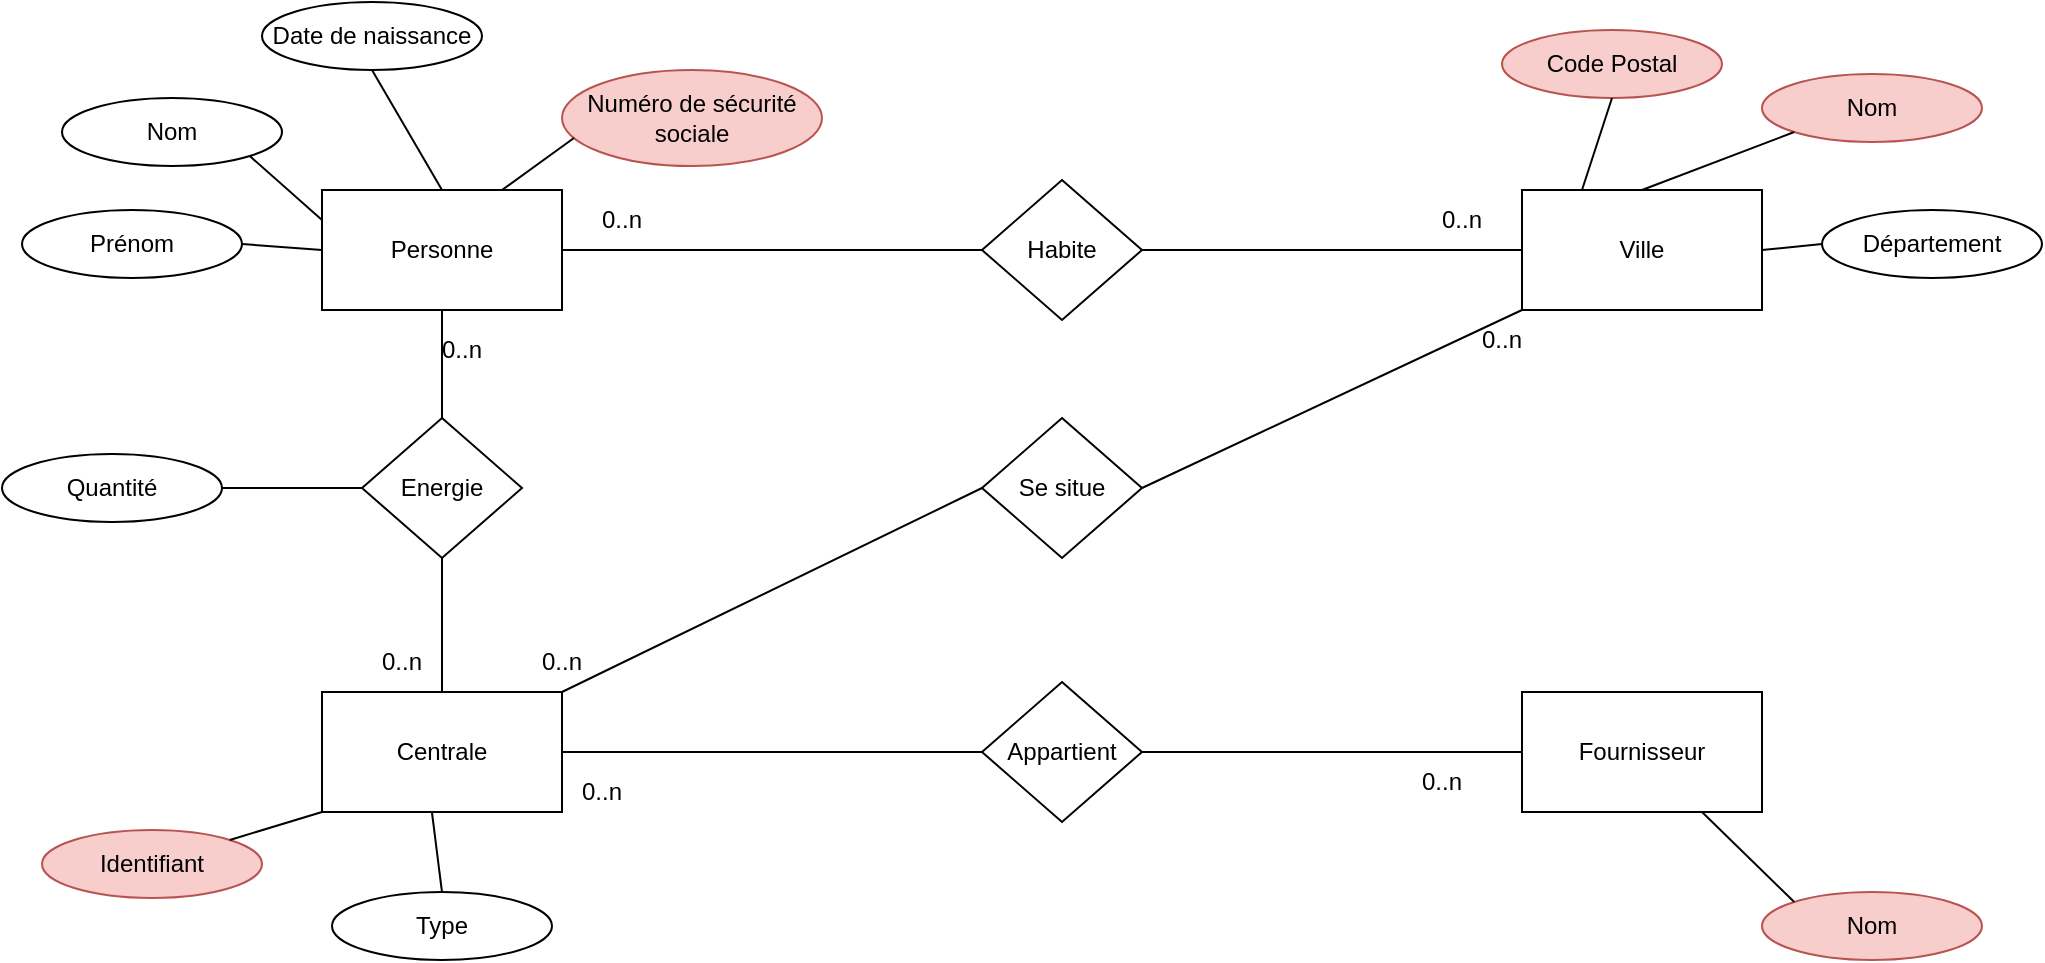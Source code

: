 <mxfile version="20.6.0" type="github"><diagram id="g1NXU3MTy8dy1A9f-joe" name="Page-1"><mxGraphModel dx="2249" dy="1898" grid="1" gridSize="10" guides="1" tooltips="1" connect="1" arrows="1" fold="1" page="1" pageScale="1" pageWidth="827" pageHeight="1169" math="0" shadow="0"><root><mxCell id="0"/><mxCell id="1" parent="0"/><mxCell id="ghmDYSxznhKrqxNc-S6R-1" value="Personne" style="rounded=0;whiteSpace=wrap;html=1;" vertex="1" parent="1"><mxGeometry x="-100" y="-560" width="120" height="60" as="geometry"/></mxCell><mxCell id="ghmDYSxznhKrqxNc-S6R-2" value="Ville" style="rounded=0;whiteSpace=wrap;html=1;" vertex="1" parent="1"><mxGeometry x="500" y="-560" width="120" height="60" as="geometry"/></mxCell><mxCell id="ghmDYSxznhKrqxNc-S6R-3" value="Fournisseur" style="rounded=0;whiteSpace=wrap;html=1;" vertex="1" parent="1"><mxGeometry x="500" y="-309" width="120" height="60" as="geometry"/></mxCell><mxCell id="ghmDYSxznhKrqxNc-S6R-4" value="Centrale" style="rounded=0;whiteSpace=wrap;html=1;" vertex="1" parent="1"><mxGeometry x="-100" y="-309" width="120" height="60" as="geometry"/></mxCell><mxCell id="ghmDYSxznhKrqxNc-S6R-5" value="Nom" style="ellipse;whiteSpace=wrap;html=1;" vertex="1" parent="1"><mxGeometry x="-230" y="-606" width="110" height="34" as="geometry"/></mxCell><mxCell id="ghmDYSxznhKrqxNc-S6R-6" value="Nom" style="ellipse;whiteSpace=wrap;html=1;fillColor=#f8cecc;strokeColor=#b85450;" vertex="1" parent="1"><mxGeometry x="620" y="-209" width="110" height="34" as="geometry"/></mxCell><mxCell id="ghmDYSxznhKrqxNc-S6R-7" value="Nom" style="ellipse;whiteSpace=wrap;html=1;fillColor=#f8cecc;strokeColor=#b85450;" vertex="1" parent="1"><mxGeometry x="620" y="-618" width="110" height="34" as="geometry"/></mxCell><mxCell id="ghmDYSxznhKrqxNc-S6R-8" value="Prénom" style="ellipse;whiteSpace=wrap;html=1;" vertex="1" parent="1"><mxGeometry x="-250" y="-550" width="110" height="34" as="geometry"/></mxCell><mxCell id="ghmDYSxznhKrqxNc-S6R-9" value="Date de naissance" style="ellipse;whiteSpace=wrap;html=1;" vertex="1" parent="1"><mxGeometry x="-130" y="-654" width="110" height="34" as="geometry"/></mxCell><mxCell id="ghmDYSxznhKrqxNc-S6R-10" value="Département" style="ellipse;whiteSpace=wrap;html=1;" vertex="1" parent="1"><mxGeometry x="650" y="-550" width="110" height="34" as="geometry"/></mxCell><mxCell id="ghmDYSxznhKrqxNc-S6R-11" value="Code Postal" style="ellipse;whiteSpace=wrap;html=1;fillColor=#f8cecc;strokeColor=#b85450;" vertex="1" parent="1"><mxGeometry x="490" y="-640" width="110" height="34" as="geometry"/></mxCell><mxCell id="ghmDYSxznhKrqxNc-S6R-12" value="Type" style="ellipse;whiteSpace=wrap;html=1;" vertex="1" parent="1"><mxGeometry x="-95" y="-209" width="110" height="34" as="geometry"/></mxCell><mxCell id="ghmDYSxznhKrqxNc-S6R-15" value="Appartient" style="rhombus;whiteSpace=wrap;html=1;" vertex="1" parent="1"><mxGeometry x="230" y="-314" width="80" height="70" as="geometry"/></mxCell><mxCell id="ghmDYSxznhKrqxNc-S6R-17" value="Habite" style="rhombus;whiteSpace=wrap;html=1;" vertex="1" parent="1"><mxGeometry x="230" y="-565" width="80" height="70" as="geometry"/></mxCell><mxCell id="ghmDYSxznhKrqxNc-S6R-18" value="Se situe" style="rhombus;whiteSpace=wrap;html=1;" vertex="1" parent="1"><mxGeometry x="230" y="-446" width="80" height="70" as="geometry"/></mxCell><mxCell id="ghmDYSxznhKrqxNc-S6R-21" value="" style="endArrow=none;html=1;rounded=0;entryX=0;entryY=0.5;entryDx=0;entryDy=0;exitX=1;exitY=0.5;exitDx=0;exitDy=0;" edge="1" parent="1" source="ghmDYSxznhKrqxNc-S6R-4" target="ghmDYSxznhKrqxNc-S6R-15"><mxGeometry width="50" height="50" relative="1" as="geometry"><mxPoint x="390" y="-269" as="sourcePoint"/><mxPoint x="440" y="-319" as="targetPoint"/></mxGeometry></mxCell><mxCell id="ghmDYSxznhKrqxNc-S6R-22" value="" style="endArrow=none;html=1;rounded=0;entryX=0;entryY=0.5;entryDx=0;entryDy=0;exitX=1;exitY=0.5;exitDx=0;exitDy=0;" edge="1" parent="1" source="ghmDYSxznhKrqxNc-S6R-15" target="ghmDYSxznhKrqxNc-S6R-3"><mxGeometry width="50" height="50" relative="1" as="geometry"><mxPoint x="320" y="-279" as="sourcePoint"/><mxPoint x="490" y="-279.5" as="targetPoint"/></mxGeometry></mxCell><mxCell id="ghmDYSxznhKrqxNc-S6R-23" value="" style="endArrow=none;html=1;rounded=0;entryX=0;entryY=0.5;entryDx=0;entryDy=0;exitX=1;exitY=0;exitDx=0;exitDy=0;" edge="1" parent="1" source="ghmDYSxznhKrqxNc-S6R-4" target="ghmDYSxznhKrqxNc-S6R-18"><mxGeometry width="50" height="50" relative="1" as="geometry"><mxPoint x="40" y="-270" as="sourcePoint"/><mxPoint x="250" y="-270" as="targetPoint"/></mxGeometry></mxCell><mxCell id="ghmDYSxznhKrqxNc-S6R-24" value="" style="endArrow=none;html=1;rounded=0;entryX=0;entryY=0.5;entryDx=0;entryDy=0;exitX=1;exitY=0.5;exitDx=0;exitDy=0;" edge="1" parent="1" source="ghmDYSxznhKrqxNc-S6R-17" target="ghmDYSxznhKrqxNc-S6R-2"><mxGeometry width="50" height="50" relative="1" as="geometry"><mxPoint x="50" y="-260" as="sourcePoint"/><mxPoint x="260" y="-260" as="targetPoint"/></mxGeometry></mxCell><mxCell id="ghmDYSxznhKrqxNc-S6R-25" value="" style="endArrow=none;html=1;rounded=0;entryX=0;entryY=1;entryDx=0;entryDy=0;exitX=1;exitY=0.5;exitDx=0;exitDy=0;" edge="1" parent="1" source="ghmDYSxznhKrqxNc-S6R-18" target="ghmDYSxznhKrqxNc-S6R-2"><mxGeometry width="50" height="50" relative="1" as="geometry"><mxPoint x="60" y="-250" as="sourcePoint"/><mxPoint x="270" y="-250" as="targetPoint"/></mxGeometry></mxCell><mxCell id="ghmDYSxznhKrqxNc-S6R-26" value="" style="endArrow=none;html=1;rounded=0;entryX=0;entryY=0.5;entryDx=0;entryDy=0;exitX=1;exitY=0.5;exitDx=0;exitDy=0;" edge="1" parent="1" source="ghmDYSxznhKrqxNc-S6R-1" target="ghmDYSxznhKrqxNc-S6R-17"><mxGeometry width="50" height="50" relative="1" as="geometry"><mxPoint x="70" y="-240" as="sourcePoint"/><mxPoint x="280" y="-240" as="targetPoint"/></mxGeometry></mxCell><mxCell id="ghmDYSxznhKrqxNc-S6R-30" value="" style="endArrow=none;html=1;rounded=0;entryX=0.75;entryY=1;entryDx=0;entryDy=0;exitX=0;exitY=0;exitDx=0;exitDy=0;" edge="1" parent="1" source="ghmDYSxznhKrqxNc-S6R-6" target="ghmDYSxznhKrqxNc-S6R-3"><mxGeometry width="50" height="50" relative="1" as="geometry"><mxPoint x="100" y="-199" as="sourcePoint"/><mxPoint x="310" y="-199" as="targetPoint"/></mxGeometry></mxCell><mxCell id="ghmDYSxznhKrqxNc-S6R-31" value="" style="endArrow=none;html=1;rounded=0;entryX=0.458;entryY=1;entryDx=0;entryDy=0;exitX=0.5;exitY=0;exitDx=0;exitDy=0;entryPerimeter=0;" edge="1" parent="1" source="ghmDYSxznhKrqxNc-S6R-12" target="ghmDYSxznhKrqxNc-S6R-4"><mxGeometry width="50" height="50" relative="1" as="geometry"><mxPoint x="110" y="-189" as="sourcePoint"/><mxPoint x="320" y="-189" as="targetPoint"/></mxGeometry></mxCell><mxCell id="ghmDYSxznhKrqxNc-S6R-33" value="" style="endArrow=none;html=1;rounded=0;entryX=0.5;entryY=1;entryDx=0;entryDy=0;exitX=0.25;exitY=0;exitDx=0;exitDy=0;" edge="1" parent="1" source="ghmDYSxznhKrqxNc-S6R-2" target="ghmDYSxznhKrqxNc-S6R-11"><mxGeometry width="50" height="50" relative="1" as="geometry"><mxPoint x="130" y="-180" as="sourcePoint"/><mxPoint x="340" y="-180" as="targetPoint"/></mxGeometry></mxCell><mxCell id="ghmDYSxznhKrqxNc-S6R-42" value="" style="endArrow=none;html=1;rounded=0;entryX=0.5;entryY=0;entryDx=0;entryDy=0;exitX=0.5;exitY=1;exitDx=0;exitDy=0;" edge="1" parent="1" source="ghmDYSxznhKrqxNc-S6R-9" target="ghmDYSxznhKrqxNc-S6R-1"><mxGeometry width="50" height="50" relative="1" as="geometry"><mxPoint x="390" y="-280" as="sourcePoint"/><mxPoint x="440" y="-330" as="targetPoint"/></mxGeometry></mxCell><mxCell id="ghmDYSxznhKrqxNc-S6R-43" value="" style="endArrow=none;html=1;rounded=0;entryX=0;entryY=0.5;entryDx=0;entryDy=0;exitX=1;exitY=0.5;exitDx=0;exitDy=0;" edge="1" parent="1" source="ghmDYSxznhKrqxNc-S6R-8" target="ghmDYSxznhKrqxNc-S6R-1"><mxGeometry width="50" height="50" relative="1" as="geometry"><mxPoint x="370" y="-280" as="sourcePoint"/><mxPoint x="420" y="-330" as="targetPoint"/></mxGeometry></mxCell><mxCell id="ghmDYSxznhKrqxNc-S6R-44" value="" style="endArrow=none;html=1;rounded=0;entryX=0;entryY=1;entryDx=0;entryDy=0;exitX=0.5;exitY=0;exitDx=0;exitDy=0;" edge="1" parent="1" source="ghmDYSxznhKrqxNc-S6R-2" target="ghmDYSxznhKrqxNc-S6R-7"><mxGeometry width="50" height="50" relative="1" as="geometry"><mxPoint x="370" y="-280" as="sourcePoint"/><mxPoint x="420" y="-330" as="targetPoint"/></mxGeometry></mxCell><mxCell id="ghmDYSxznhKrqxNc-S6R-45" value="" style="endArrow=none;html=1;rounded=0;entryX=0;entryY=0.5;entryDx=0;entryDy=0;exitX=1;exitY=0.5;exitDx=0;exitDy=0;" edge="1" parent="1" source="ghmDYSxznhKrqxNc-S6R-2" target="ghmDYSxznhKrqxNc-S6R-10"><mxGeometry width="50" height="50" relative="1" as="geometry"><mxPoint x="370" y="-280" as="sourcePoint"/><mxPoint x="420" y="-330" as="targetPoint"/></mxGeometry></mxCell><mxCell id="ghmDYSxznhKrqxNc-S6R-48" value="" style="endArrow=none;html=1;rounded=0;entryX=1;entryY=1;entryDx=0;entryDy=0;exitX=0;exitY=0.25;exitDx=0;exitDy=0;" edge="1" parent="1" source="ghmDYSxznhKrqxNc-S6R-1" target="ghmDYSxznhKrqxNc-S6R-5"><mxGeometry width="50" height="50" relative="1" as="geometry"><mxPoint x="60" y="-280" as="sourcePoint"/><mxPoint x="110" y="-330" as="targetPoint"/></mxGeometry></mxCell><mxCell id="ghmDYSxznhKrqxNc-S6R-51" value="Energie" style="rhombus;whiteSpace=wrap;html=1;" vertex="1" parent="1"><mxGeometry x="-80" y="-446" width="80" height="70" as="geometry"/></mxCell><mxCell id="ghmDYSxznhKrqxNc-S6R-52" value="" style="endArrow=none;html=1;rounded=0;entryX=0.5;entryY=1;entryDx=0;entryDy=0;exitX=0.5;exitY=0;exitDx=0;exitDy=0;" edge="1" parent="1" source="ghmDYSxznhKrqxNc-S6R-51" target="ghmDYSxznhKrqxNc-S6R-1"><mxGeometry width="50" height="50" relative="1" as="geometry"><mxPoint x="60" y="-290" as="sourcePoint"/><mxPoint x="110" y="-340" as="targetPoint"/></mxGeometry></mxCell><mxCell id="ghmDYSxznhKrqxNc-S6R-53" value="" style="endArrow=none;html=1;rounded=0;entryX=0.5;entryY=1;entryDx=0;entryDy=0;" edge="1" parent="1" source="ghmDYSxznhKrqxNc-S6R-4" target="ghmDYSxznhKrqxNc-S6R-51"><mxGeometry width="50" height="50" relative="1" as="geometry"><mxPoint x="60" y="-290" as="sourcePoint"/><mxPoint x="110" y="-340" as="targetPoint"/></mxGeometry></mxCell><mxCell id="ghmDYSxznhKrqxNc-S6R-56" value="0..n" style="text;html=1;strokeColor=none;fillColor=none;align=center;verticalAlign=middle;whiteSpace=wrap;rounded=0;" vertex="1" parent="1"><mxGeometry x="10" y="-274" width="60" height="30" as="geometry"/></mxCell><mxCell id="ghmDYSxznhKrqxNc-S6R-57" value="0..n" style="text;html=1;strokeColor=none;fillColor=none;align=center;verticalAlign=middle;whiteSpace=wrap;rounded=0;" vertex="1" parent="1"><mxGeometry x="430" y="-279" width="60" height="30" as="geometry"/></mxCell><mxCell id="ghmDYSxznhKrqxNc-S6R-60" value="0..n" style="text;html=1;strokeColor=none;fillColor=none;align=center;verticalAlign=middle;whiteSpace=wrap;rounded=0;" vertex="1" parent="1"><mxGeometry x="440" y="-560" width="60" height="30" as="geometry"/></mxCell><mxCell id="ghmDYSxznhKrqxNc-S6R-62" value="0..n" style="text;html=1;strokeColor=none;fillColor=none;align=center;verticalAlign=middle;whiteSpace=wrap;rounded=0;" vertex="1" parent="1"><mxGeometry x="460" y="-500" width="60" height="30" as="geometry"/></mxCell><mxCell id="ghmDYSxznhKrqxNc-S6R-64" value="0..n" style="text;html=1;strokeColor=none;fillColor=none;align=center;verticalAlign=middle;whiteSpace=wrap;rounded=0;" vertex="1" parent="1"><mxGeometry x="-10" y="-339" width="60" height="30" as="geometry"/></mxCell><mxCell id="ghmDYSxznhKrqxNc-S6R-65" value="0..n" style="text;html=1;strokeColor=none;fillColor=none;align=center;verticalAlign=middle;whiteSpace=wrap;rounded=0;" vertex="1" parent="1"><mxGeometry x="-90" y="-339" width="60" height="30" as="geometry"/></mxCell><mxCell id="ghmDYSxznhKrqxNc-S6R-66" value="0..n" style="text;html=1;strokeColor=none;fillColor=none;align=center;verticalAlign=middle;whiteSpace=wrap;rounded=0;" vertex="1" parent="1"><mxGeometry x="20" y="-560" width="60" height="30" as="geometry"/></mxCell><mxCell id="ghmDYSxznhKrqxNc-S6R-67" value="0..n" style="text;html=1;strokeColor=none;fillColor=none;align=center;verticalAlign=middle;whiteSpace=wrap;rounded=0;" vertex="1" parent="1"><mxGeometry x="-60" y="-495" width="60" height="30" as="geometry"/></mxCell><mxCell id="ghmDYSxznhKrqxNc-S6R-68" value="" style="endArrow=none;html=1;rounded=0;entryX=0;entryY=0.5;entryDx=0;entryDy=0;exitX=1;exitY=0.5;exitDx=0;exitDy=0;" edge="1" parent="1" source="ghmDYSxznhKrqxNc-S6R-71" target="ghmDYSxznhKrqxNc-S6R-51"><mxGeometry width="50" height="50" relative="1" as="geometry"><mxPoint x="-160" y="-390" as="sourcePoint"/><mxPoint x="110" y="-340" as="targetPoint"/></mxGeometry></mxCell><mxCell id="ghmDYSxznhKrqxNc-S6R-71" value="Quantité" style="ellipse;whiteSpace=wrap;html=1;" vertex="1" parent="1"><mxGeometry x="-260" y="-428" width="110" height="34" as="geometry"/></mxCell><mxCell id="ghmDYSxznhKrqxNc-S6R-74" value="Numéro de sécurité sociale" style="ellipse;whiteSpace=wrap;html=1;fillColor=#f8cecc;strokeColor=#b85450;" vertex="1" parent="1"><mxGeometry x="20" y="-620" width="130" height="48" as="geometry"/></mxCell><mxCell id="ghmDYSxznhKrqxNc-S6R-75" value="" style="endArrow=none;html=1;rounded=0;entryX=0.75;entryY=0;entryDx=0;entryDy=0;exitX=0.046;exitY=0.708;exitDx=0;exitDy=0;exitPerimeter=0;" edge="1" parent="1" source="ghmDYSxznhKrqxNc-S6R-74" target="ghmDYSxznhKrqxNc-S6R-1"><mxGeometry width="50" height="50" relative="1" as="geometry"><mxPoint x="60" y="-489" as="sourcePoint"/><mxPoint x="30" y="-505" as="targetPoint"/></mxGeometry></mxCell><mxCell id="ghmDYSxznhKrqxNc-S6R-84" value="Identifiant" style="ellipse;whiteSpace=wrap;html=1;fillColor=#f8cecc;strokeColor=#b85450;" vertex="1" parent="1"><mxGeometry x="-240" y="-240" width="110" height="34" as="geometry"/></mxCell><mxCell id="ghmDYSxznhKrqxNc-S6R-85" value="" style="endArrow=none;html=1;rounded=0;entryX=0;entryY=1;entryDx=0;entryDy=0;exitX=1;exitY=0;exitDx=0;exitDy=0;" edge="1" parent="1" source="ghmDYSxznhKrqxNc-S6R-84" target="ghmDYSxznhKrqxNc-S6R-4"><mxGeometry width="50" height="50" relative="1" as="geometry"><mxPoint x="310" y="-300" as="sourcePoint"/><mxPoint x="360" y="-350" as="targetPoint"/></mxGeometry></mxCell></root></mxGraphModel></diagram></mxfile>